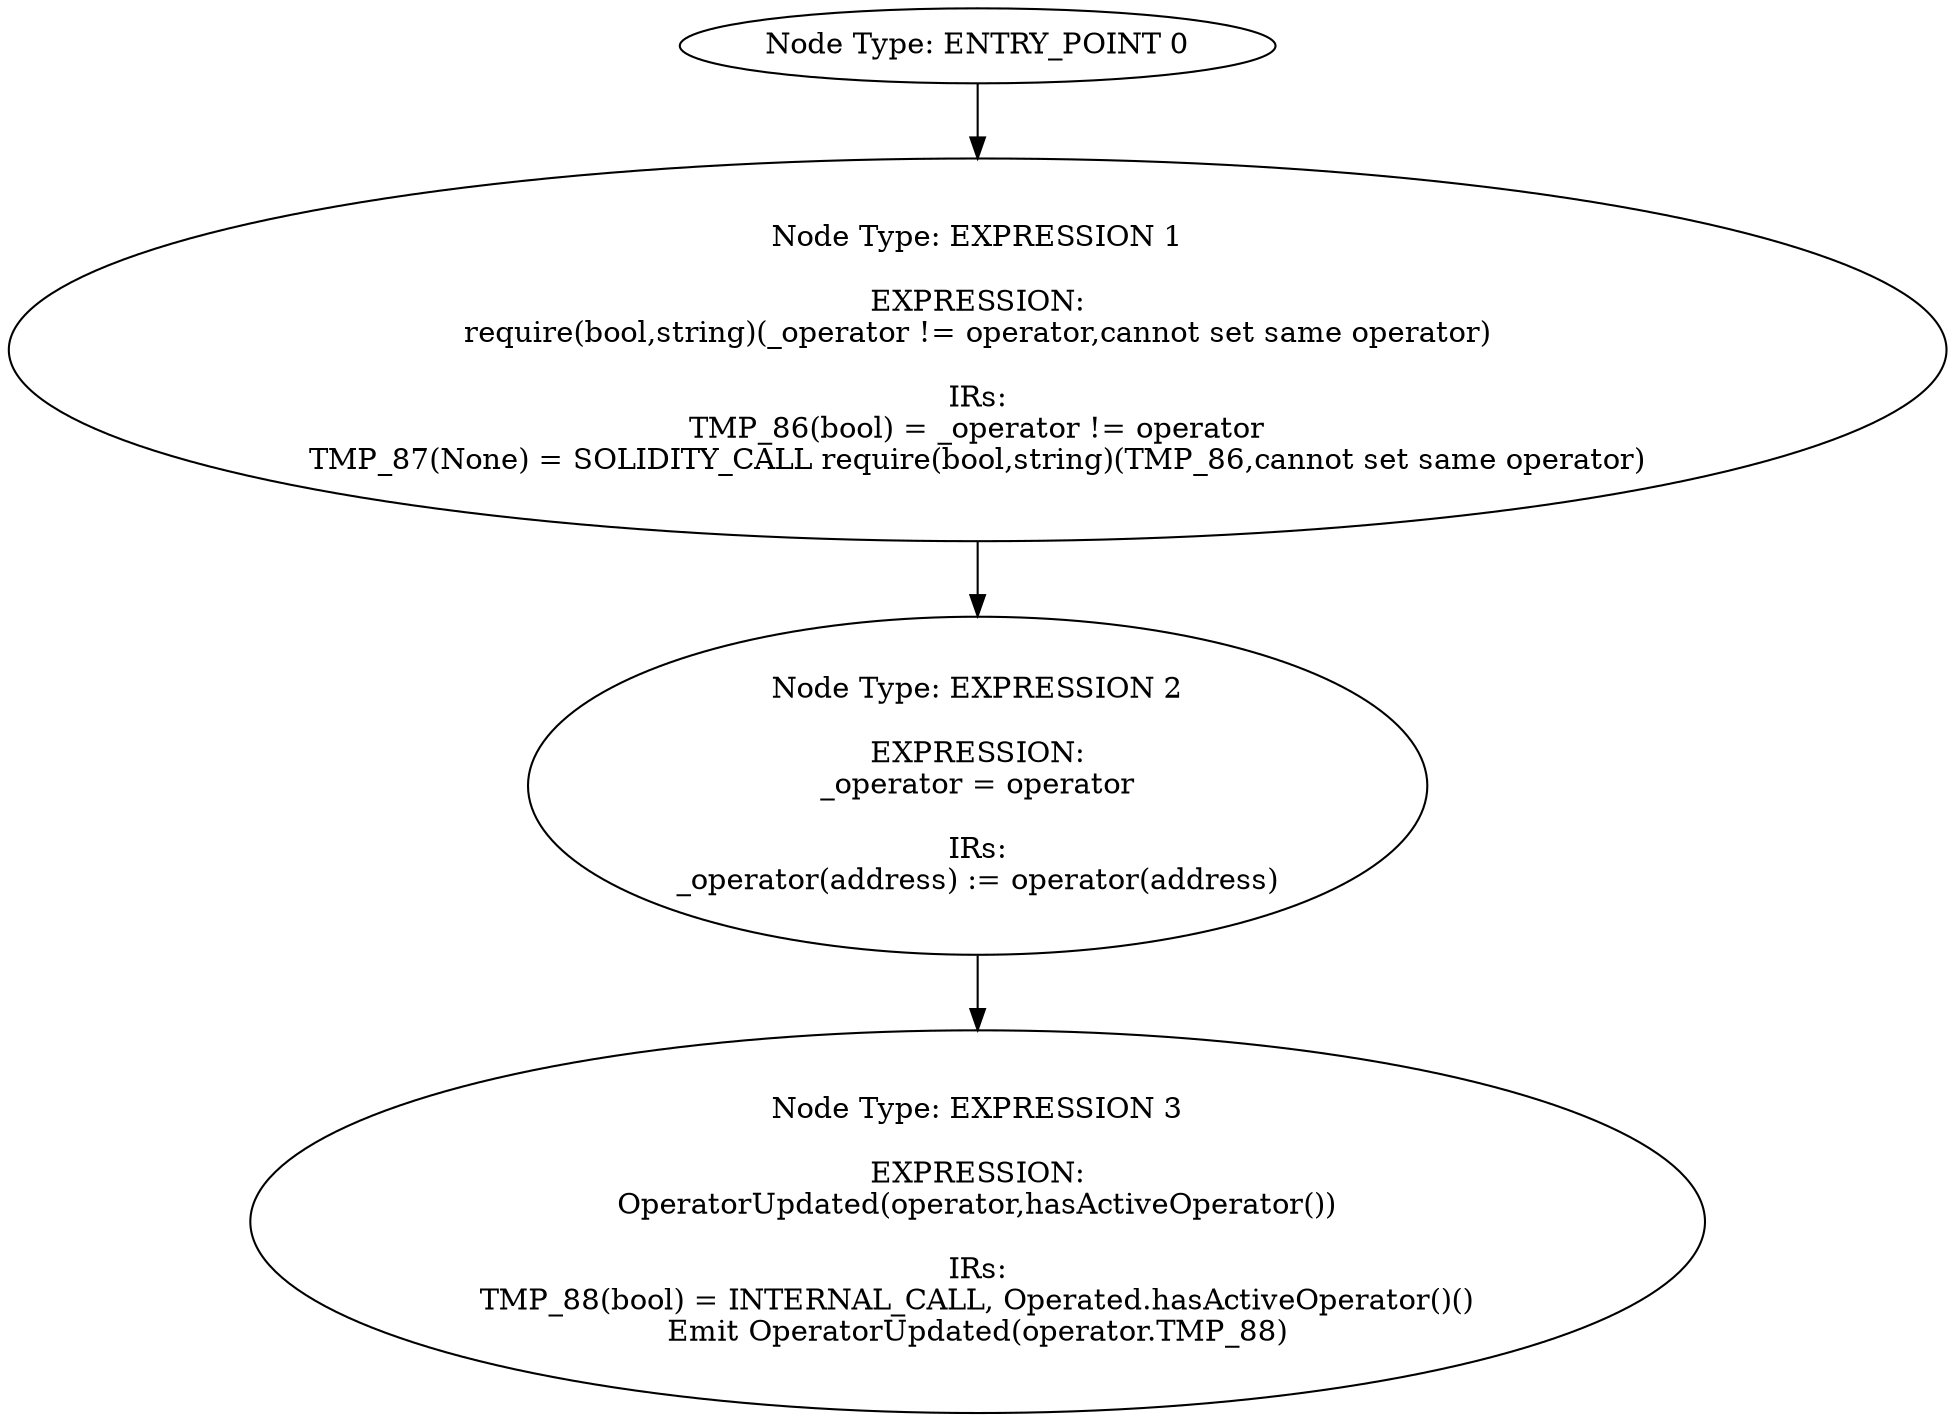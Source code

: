 digraph{
0[label="Node Type: ENTRY_POINT 0
"];
0->1;
1[label="Node Type: EXPRESSION 1

EXPRESSION:
require(bool,string)(_operator != operator,cannot set same operator)

IRs:
TMP_86(bool) = _operator != operator
TMP_87(None) = SOLIDITY_CALL require(bool,string)(TMP_86,cannot set same operator)"];
1->2;
2[label="Node Type: EXPRESSION 2

EXPRESSION:
_operator = operator

IRs:
_operator(address) := operator(address)"];
2->3;
3[label="Node Type: EXPRESSION 3

EXPRESSION:
OperatorUpdated(operator,hasActiveOperator())

IRs:
TMP_88(bool) = INTERNAL_CALL, Operated.hasActiveOperator()()
Emit OperatorUpdated(operator.TMP_88)"];
}
